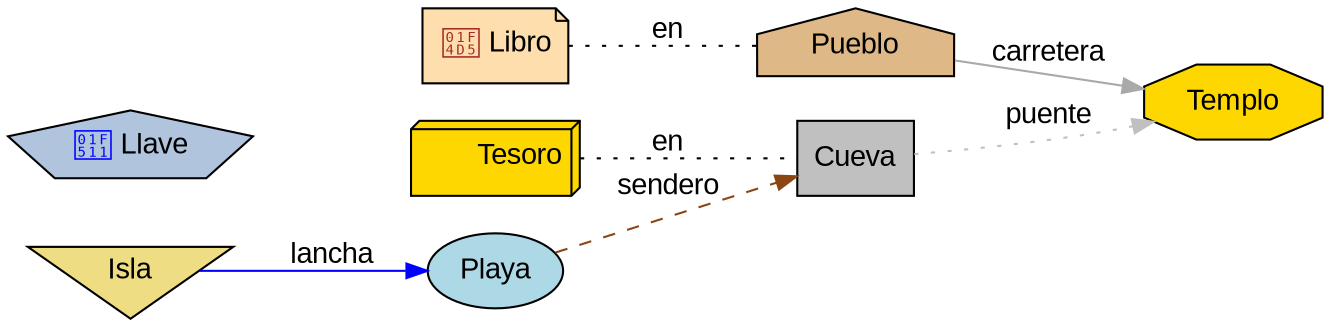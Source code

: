 digraph "Isla del Místico" {
  rankdir=LR;
  node [style=filled, fontname=Arial];
  edge [len=1.5, fontname=Arial];
  labelloc="t";
  fontname=Arial;

  Playa [label="Playa", shape=ellipse, fillcolor=lightblue];
  Pueblo [label="Pueblo", shape=house, fillcolor=burlywood];
  Cueva [label="Cueva", shape=box, fillcolor=gray];
  Isla [label="Isla", shape=invtriangle, fillcolor=lightgoldenrod];
  Templo [label="Templo", shape=octagon, fillcolor=gold];

  obj_0 [label=<<font color='blue'>🔑</font> Llave>, shape=pentagon, fillcolor=lightsteelblue];

  Playa -> Cueva [label="sendero", style=dashed, color=saddlebrown];
  Cueva -> Templo [label="puente", style=dotted, color=gray];
  Isla -> Playa [label="lancha", style=solid, color=blue];
  Pueblo -> Templo [label="carretera", style=solid, color=darkgray];

  obj_1 [label=<<font color='gold'>🎁</font> Tesoro>, shape=box3d, fillcolor=gold];
  obj_1 -> Cueva [label="en", style=dotted, dir=none];
  obj_2 [label=<<font color='brown'>📕</font> Libro>, shape=note, fillcolor=navajowhite];
  obj_2 -> Pueblo [label="en", style=dotted, dir=none];
}
